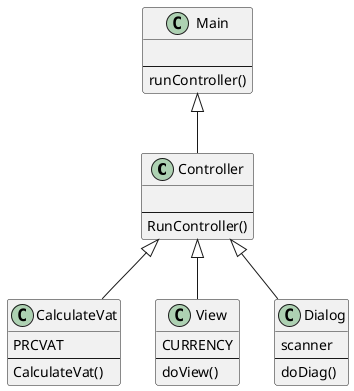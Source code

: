 @startuml
'https://plantuml.com/class-diagram

class Controller{

--
RunController()
}
class CalculateVat{
PRCVAT
--
CalculateVat()
}
class View{
CURRENCY
--
doView()
}
class Dialog{
scanner
--
doDiag()
}
class Main{

--
runController()
}
Main <|-- Controller
Controller <|-- Dialog
Controller <|-- View
Controller <|-- CalculateVat
@enduml